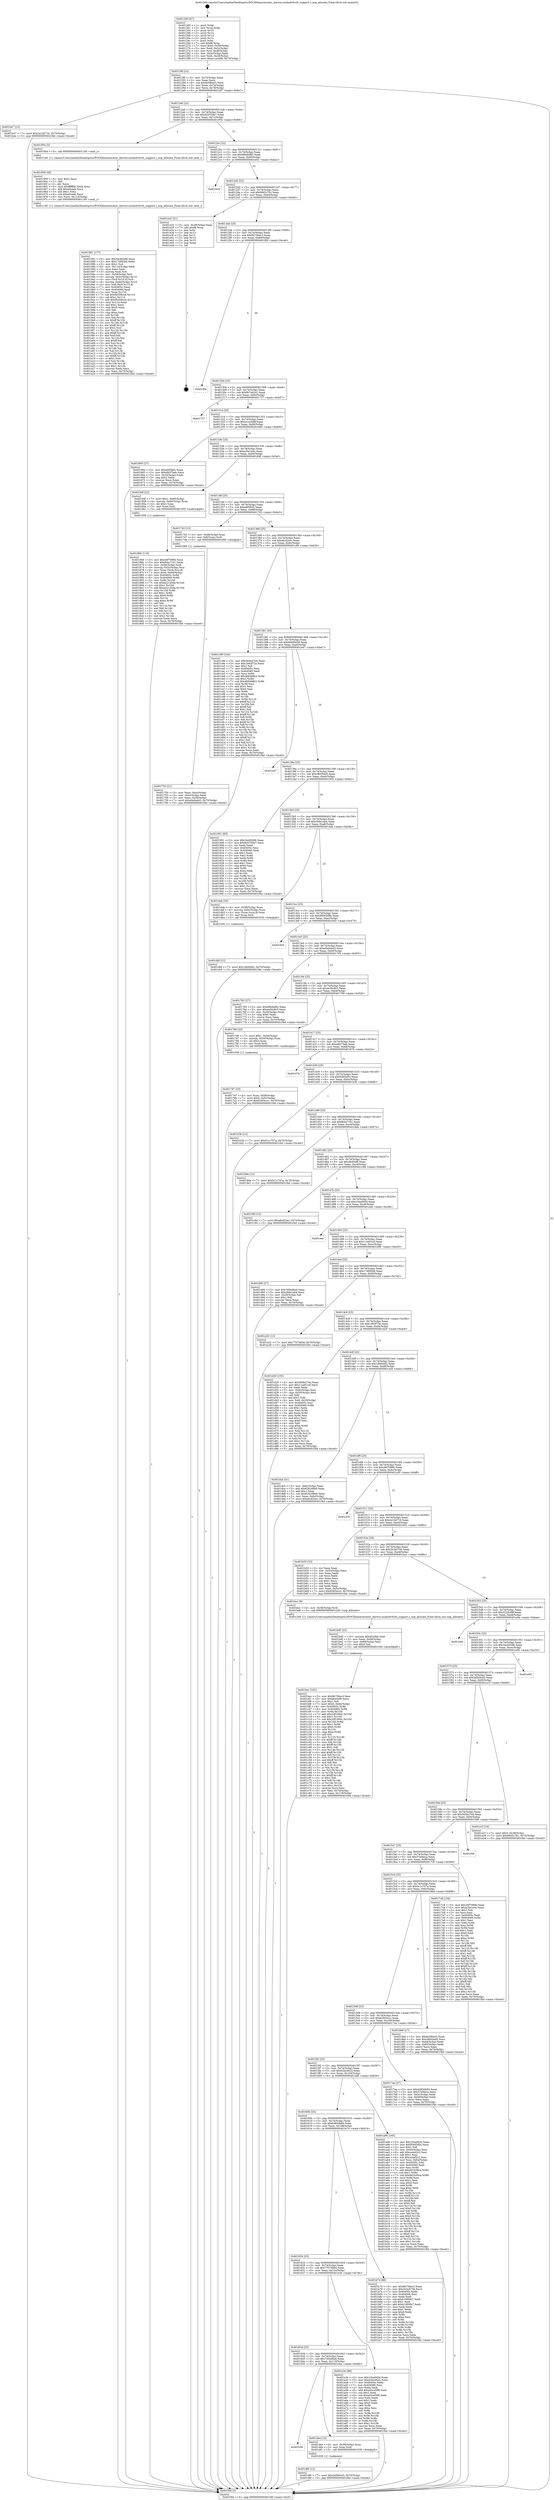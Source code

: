 digraph "0x401260" {
  label = "0x401260 (/mnt/c/Users/mathe/Desktop/tcc/POCII/binaries/extr_darwin-xnubsdvfsvfs_support.c_nop_allocate_Final-ollvm.out::main(0))"
  labelloc = "t"
  node[shape=record]

  Entry [label="",width=0.3,height=0.3,shape=circle,fillcolor=black,style=filled]
  "0x40128f" [label="{
     0x40128f [23]\l
     | [instrs]\l
     &nbsp;&nbsp;0x40128f \<+3\>: mov -0x70(%rbp),%eax\l
     &nbsp;&nbsp;0x401292 \<+2\>: mov %eax,%ecx\l
     &nbsp;&nbsp;0x401294 \<+6\>: sub $0x8c5f0e03,%ecx\l
     &nbsp;&nbsp;0x40129a \<+3\>: mov %eax,-0x74(%rbp)\l
     &nbsp;&nbsp;0x40129d \<+3\>: mov %ecx,-0x78(%rbp)\l
     &nbsp;&nbsp;0x4012a0 \<+6\>: je 0000000000401b47 \<main+0x8e7\>\l
  }"]
  "0x401b47" [label="{
     0x401b47 [12]\l
     | [instrs]\l
     &nbsp;&nbsp;0x401b47 \<+7\>: movl $0x2a10d716,-0x70(%rbp)\l
     &nbsp;&nbsp;0x401b4e \<+5\>: jmp 0000000000401f4d \<main+0xced\>\l
  }"]
  "0x4012a6" [label="{
     0x4012a6 [22]\l
     | [instrs]\l
     &nbsp;&nbsp;0x4012a6 \<+5\>: jmp 00000000004012ab \<main+0x4b\>\l
     &nbsp;&nbsp;0x4012ab \<+3\>: mov -0x74(%rbp),%eax\l
     &nbsp;&nbsp;0x4012ae \<+5\>: sub $0x920759a7,%eax\l
     &nbsp;&nbsp;0x4012b3 \<+3\>: mov %eax,-0x7c(%rbp)\l
     &nbsp;&nbsp;0x4012b6 \<+6\>: je 0000000000401954 \<main+0x6f4\>\l
  }"]
  Exit [label="",width=0.3,height=0.3,shape=circle,fillcolor=black,style=filled,peripheries=2]
  "0x401954" [label="{
     0x401954 [5]\l
     | [instrs]\l
     &nbsp;&nbsp;0x401954 \<+5\>: call 0000000000401160 \<next_i\>\l
     | [calls]\l
     &nbsp;&nbsp;0x401160 \{1\} (/mnt/c/Users/mathe/Desktop/tcc/POCII/binaries/extr_darwin-xnubsdvfsvfs_support.c_nop_allocate_Final-ollvm.out::next_i)\l
  }"]
  "0x4012bc" [label="{
     0x4012bc [22]\l
     | [instrs]\l
     &nbsp;&nbsp;0x4012bc \<+5\>: jmp 00000000004012c1 \<main+0x61\>\l
     &nbsp;&nbsp;0x4012c1 \<+3\>: mov -0x74(%rbp),%eax\l
     &nbsp;&nbsp;0x4012c4 \<+5\>: sub $0x99b4bf82,%eax\l
     &nbsp;&nbsp;0x4012c9 \<+3\>: mov %eax,-0x80(%rbp)\l
     &nbsp;&nbsp;0x4012cc \<+6\>: je 0000000000401e02 \<main+0xba2\>\l
  }"]
  "0x401df6" [label="{
     0x401df6 [12]\l
     | [instrs]\l
     &nbsp;&nbsp;0x401df6 \<+7\>: movl $0x3a5b9cd3,-0x70(%rbp)\l
     &nbsp;&nbsp;0x401dfd \<+5\>: jmp 0000000000401f4d \<main+0xced\>\l
  }"]
  "0x401e02" [label="{
     0x401e02\l
  }", style=dashed]
  "0x4012d2" [label="{
     0x4012d2 [25]\l
     | [instrs]\l
     &nbsp;&nbsp;0x4012d2 \<+5\>: jmp 00000000004012d7 \<main+0x77\>\l
     &nbsp;&nbsp;0x4012d7 \<+3\>: mov -0x74(%rbp),%eax\l
     &nbsp;&nbsp;0x4012da \<+5\>: sub $0x99d2c76c,%eax\l
     &nbsp;&nbsp;0x4012df \<+6\>: mov %eax,-0x84(%rbp)\l
     &nbsp;&nbsp;0x4012e5 \<+6\>: je 0000000000401e32 \<main+0xbd2\>\l
  }"]
  "0x401656" [label="{
     0x401656\l
  }", style=dashed]
  "0x401e32" [label="{
     0x401e32 [21]\l
     | [instrs]\l
     &nbsp;&nbsp;0x401e32 \<+3\>: mov -0x38(%rbp),%eax\l
     &nbsp;&nbsp;0x401e35 \<+7\>: add $0xf8,%rsp\l
     &nbsp;&nbsp;0x401e3c \<+1\>: pop %rbx\l
     &nbsp;&nbsp;0x401e3d \<+2\>: pop %r12\l
     &nbsp;&nbsp;0x401e3f \<+2\>: pop %r13\l
     &nbsp;&nbsp;0x401e41 \<+2\>: pop %r14\l
     &nbsp;&nbsp;0x401e43 \<+2\>: pop %r15\l
     &nbsp;&nbsp;0x401e45 \<+1\>: pop %rbp\l
     &nbsp;&nbsp;0x401e46 \<+1\>: ret\l
  }"]
  "0x4012eb" [label="{
     0x4012eb [25]\l
     | [instrs]\l
     &nbsp;&nbsp;0x4012eb \<+5\>: jmp 00000000004012f0 \<main+0x90\>\l
     &nbsp;&nbsp;0x4012f0 \<+3\>: mov -0x74(%rbp),%eax\l
     &nbsp;&nbsp;0x4012f3 \<+5\>: sub $0x9b756ec3,%eax\l
     &nbsp;&nbsp;0x4012f8 \<+6\>: mov %eax,-0x88(%rbp)\l
     &nbsp;&nbsp;0x4012fe \<+6\>: je 0000000000401f0d \<main+0xcad\>\l
  }"]
  "0x401dea" [label="{
     0x401dea [12]\l
     | [instrs]\l
     &nbsp;&nbsp;0x401dea \<+4\>: mov -0x58(%rbp),%rax\l
     &nbsp;&nbsp;0x401dee \<+3\>: mov %rax,%rdi\l
     &nbsp;&nbsp;0x401df1 \<+5\>: call 0000000000401030 \<free@plt\>\l
     | [calls]\l
     &nbsp;&nbsp;0x401030 \{1\} (unknown)\l
  }"]
  "0x401f0d" [label="{
     0x401f0d\l
  }", style=dashed]
  "0x401304" [label="{
     0x401304 [25]\l
     | [instrs]\l
     &nbsp;&nbsp;0x401304 \<+5\>: jmp 0000000000401309 \<main+0xa9\>\l
     &nbsp;&nbsp;0x401309 \<+3\>: mov -0x74(%rbp),%eax\l
     &nbsp;&nbsp;0x40130c \<+5\>: sub $0x9b7eb2d1,%eax\l
     &nbsp;&nbsp;0x401311 \<+6\>: mov %eax,-0x8c(%rbp)\l
     &nbsp;&nbsp;0x401317 \<+6\>: je 0000000000401737 \<main+0x4d7\>\l
  }"]
  "0x401dbf" [label="{
     0x401dbf [12]\l
     | [instrs]\l
     &nbsp;&nbsp;0x401dbf \<+7\>: movl $0x1dbf4462,-0x70(%rbp)\l
     &nbsp;&nbsp;0x401dc6 \<+5\>: jmp 0000000000401f4d \<main+0xced\>\l
  }"]
  "0x401737" [label="{
     0x401737\l
  }", style=dashed]
  "0x40131d" [label="{
     0x40131d [25]\l
     | [instrs]\l
     &nbsp;&nbsp;0x40131d \<+5\>: jmp 0000000000401322 \<main+0xc2\>\l
     &nbsp;&nbsp;0x401322 \<+3\>: mov -0x74(%rbp),%eax\l
     &nbsp;&nbsp;0x401325 \<+5\>: sub $0xa1ca3d9f,%eax\l
     &nbsp;&nbsp;0x40132a \<+6\>: mov %eax,-0x90(%rbp)\l
     &nbsp;&nbsp;0x401330 \<+6\>: je 0000000000401660 \<main+0x400\>\l
  }"]
  "0x401bec" [label="{
     0x401bec [161]\l
     | [instrs]\l
     &nbsp;&nbsp;0x401bec \<+5\>: mov $0x9b756ec3,%esi\l
     &nbsp;&nbsp;0x401bf1 \<+5\>: mov $0xdb45ef6,%ecx\l
     &nbsp;&nbsp;0x401bf6 \<+2\>: mov $0x1,%dl\l
     &nbsp;&nbsp;0x401bf8 \<+7\>: movl $0x0,-0x6c(%rbp)\l
     &nbsp;&nbsp;0x401bff \<+8\>: mov 0x40405c,%r8d\l
     &nbsp;&nbsp;0x401c07 \<+8\>: mov 0x404060,%r9d\l
     &nbsp;&nbsp;0x401c0f \<+3\>: mov %r8d,%r10d\l
     &nbsp;&nbsp;0x401c12 \<+7\>: add $0x2df1084c,%r10d\l
     &nbsp;&nbsp;0x401c19 \<+4\>: sub $0x1,%r10d\l
     &nbsp;&nbsp;0x401c1d \<+7\>: sub $0x2df1084c,%r10d\l
     &nbsp;&nbsp;0x401c24 \<+4\>: imul %r10d,%r8d\l
     &nbsp;&nbsp;0x401c28 \<+4\>: and $0x1,%r8d\l
     &nbsp;&nbsp;0x401c2c \<+4\>: cmp $0x0,%r8d\l
     &nbsp;&nbsp;0x401c30 \<+4\>: sete %r11b\l
     &nbsp;&nbsp;0x401c34 \<+4\>: cmp $0xa,%r9d\l
     &nbsp;&nbsp;0x401c38 \<+3\>: setl %bl\l
     &nbsp;&nbsp;0x401c3b \<+3\>: mov %r11b,%r14b\l
     &nbsp;&nbsp;0x401c3e \<+4\>: xor $0xff,%r14b\l
     &nbsp;&nbsp;0x401c42 \<+3\>: mov %bl,%r15b\l
     &nbsp;&nbsp;0x401c45 \<+4\>: xor $0xff,%r15b\l
     &nbsp;&nbsp;0x401c49 \<+3\>: xor $0x1,%dl\l
     &nbsp;&nbsp;0x401c4c \<+3\>: mov %r14b,%r12b\l
     &nbsp;&nbsp;0x401c4f \<+4\>: and $0xff,%r12b\l
     &nbsp;&nbsp;0x401c53 \<+3\>: and %dl,%r11b\l
     &nbsp;&nbsp;0x401c56 \<+3\>: mov %r15b,%r13b\l
     &nbsp;&nbsp;0x401c59 \<+4\>: and $0xff,%r13b\l
     &nbsp;&nbsp;0x401c5d \<+2\>: and %dl,%bl\l
     &nbsp;&nbsp;0x401c5f \<+3\>: or %r11b,%r12b\l
     &nbsp;&nbsp;0x401c62 \<+3\>: or %bl,%r13b\l
     &nbsp;&nbsp;0x401c65 \<+3\>: xor %r13b,%r12b\l
     &nbsp;&nbsp;0x401c68 \<+3\>: or %r15b,%r14b\l
     &nbsp;&nbsp;0x401c6b \<+4\>: xor $0xff,%r14b\l
     &nbsp;&nbsp;0x401c6f \<+3\>: or $0x1,%dl\l
     &nbsp;&nbsp;0x401c72 \<+3\>: and %dl,%r14b\l
     &nbsp;&nbsp;0x401c75 \<+3\>: or %r14b,%r12b\l
     &nbsp;&nbsp;0x401c78 \<+4\>: test $0x1,%r12b\l
     &nbsp;&nbsp;0x401c7c \<+3\>: cmovne %ecx,%esi\l
     &nbsp;&nbsp;0x401c7f \<+3\>: mov %esi,-0x70(%rbp)\l
     &nbsp;&nbsp;0x401c82 \<+6\>: mov %eax,-0x118(%rbp)\l
     &nbsp;&nbsp;0x401c88 \<+5\>: jmp 0000000000401f4d \<main+0xced\>\l
  }"]
  "0x401660" [label="{
     0x401660 [27]\l
     | [instrs]\l
     &nbsp;&nbsp;0x401660 \<+5\>: mov $0xa6f5fbf2,%eax\l
     &nbsp;&nbsp;0x401665 \<+5\>: mov $0xefd37beb,%ecx\l
     &nbsp;&nbsp;0x40166a \<+3\>: mov -0x34(%rbp),%edx\l
     &nbsp;&nbsp;0x40166d \<+3\>: cmp $0x2,%edx\l
     &nbsp;&nbsp;0x401670 \<+3\>: cmovne %ecx,%eax\l
     &nbsp;&nbsp;0x401673 \<+3\>: mov %eax,-0x70(%rbp)\l
     &nbsp;&nbsp;0x401676 \<+5\>: jmp 0000000000401f4d \<main+0xced\>\l
  }"]
  "0x401336" [label="{
     0x401336 [25]\l
     | [instrs]\l
     &nbsp;&nbsp;0x401336 \<+5\>: jmp 000000000040133b \<main+0xdb\>\l
     &nbsp;&nbsp;0x40133b \<+3\>: mov -0x74(%rbp),%eax\l
     &nbsp;&nbsp;0x40133e \<+5\>: sub $0xa2be1e4c,%eax\l
     &nbsp;&nbsp;0x401343 \<+6\>: mov %eax,-0x94(%rbp)\l
     &nbsp;&nbsp;0x401349 \<+6\>: je 000000000040184f \<main+0x5ef\>\l
  }"]
  "0x401f4d" [label="{
     0x401f4d [5]\l
     | [instrs]\l
     &nbsp;&nbsp;0x401f4d \<+5\>: jmp 000000000040128f \<main+0x2f\>\l
  }"]
  "0x401260" [label="{
     0x401260 [47]\l
     | [instrs]\l
     &nbsp;&nbsp;0x401260 \<+1\>: push %rbp\l
     &nbsp;&nbsp;0x401261 \<+3\>: mov %rsp,%rbp\l
     &nbsp;&nbsp;0x401264 \<+2\>: push %r15\l
     &nbsp;&nbsp;0x401266 \<+2\>: push %r14\l
     &nbsp;&nbsp;0x401268 \<+2\>: push %r13\l
     &nbsp;&nbsp;0x40126a \<+2\>: push %r12\l
     &nbsp;&nbsp;0x40126c \<+1\>: push %rbx\l
     &nbsp;&nbsp;0x40126d \<+7\>: sub $0xf8,%rsp\l
     &nbsp;&nbsp;0x401274 \<+7\>: movl $0x0,-0x38(%rbp)\l
     &nbsp;&nbsp;0x40127b \<+3\>: mov %edi,-0x3c(%rbp)\l
     &nbsp;&nbsp;0x40127e \<+4\>: mov %rsi,-0x48(%rbp)\l
     &nbsp;&nbsp;0x401282 \<+3\>: mov -0x3c(%rbp),%edi\l
     &nbsp;&nbsp;0x401285 \<+3\>: mov %edi,-0x34(%rbp)\l
     &nbsp;&nbsp;0x401288 \<+7\>: movl $0xa1ca3d9f,-0x70(%rbp)\l
  }"]
  "0x401bd5" [label="{
     0x401bd5 [23]\l
     | [instrs]\l
     &nbsp;&nbsp;0x401bd5 \<+10\>: movabs $0x4020b6,%rdi\l
     &nbsp;&nbsp;0x401bdf \<+3\>: mov %eax,-0x68(%rbp)\l
     &nbsp;&nbsp;0x401be2 \<+3\>: mov -0x68(%rbp),%esi\l
     &nbsp;&nbsp;0x401be5 \<+2\>: mov $0x0,%al\l
     &nbsp;&nbsp;0x401be7 \<+5\>: call 0000000000401040 \<printf@plt\>\l
     | [calls]\l
     &nbsp;&nbsp;0x401040 \{1\} (unknown)\l
  }"]
  "0x40184f" [label="{
     0x40184f [23]\l
     | [instrs]\l
     &nbsp;&nbsp;0x40184f \<+7\>: movl $0x1,-0x60(%rbp)\l
     &nbsp;&nbsp;0x401856 \<+4\>: movslq -0x60(%rbp),%rax\l
     &nbsp;&nbsp;0x40185a \<+4\>: shl $0x3,%rax\l
     &nbsp;&nbsp;0x40185e \<+3\>: mov %rax,%rdi\l
     &nbsp;&nbsp;0x401861 \<+5\>: call 0000000000401050 \<malloc@plt\>\l
     | [calls]\l
     &nbsp;&nbsp;0x401050 \{1\} (unknown)\l
  }"]
  "0x40134f" [label="{
     0x40134f [25]\l
     | [instrs]\l
     &nbsp;&nbsp;0x40134f \<+5\>: jmp 0000000000401354 \<main+0xf4\>\l
     &nbsp;&nbsp;0x401354 \<+3\>: mov -0x74(%rbp),%eax\l
     &nbsp;&nbsp;0x401357 \<+5\>: sub $0xa6f5fbf2,%eax\l
     &nbsp;&nbsp;0x40135c \<+6\>: mov %eax,-0x98(%rbp)\l
     &nbsp;&nbsp;0x401362 \<+6\>: je 0000000000401743 \<main+0x4e3\>\l
  }"]
  "0x40163d" [label="{
     0x40163d [25]\l
     | [instrs]\l
     &nbsp;&nbsp;0x40163d \<+5\>: jmp 0000000000401642 \<main+0x3e2\>\l
     &nbsp;&nbsp;0x401642 \<+3\>: mov -0x74(%rbp),%eax\l
     &nbsp;&nbsp;0x401645 \<+5\>: sub $0x7d5ed6a6,%eax\l
     &nbsp;&nbsp;0x40164a \<+6\>: mov %eax,-0x110(%rbp)\l
     &nbsp;&nbsp;0x401650 \<+6\>: je 0000000000401dea \<main+0xb8a\>\l
  }"]
  "0x401743" [label="{
     0x401743 [13]\l
     | [instrs]\l
     &nbsp;&nbsp;0x401743 \<+4\>: mov -0x48(%rbp),%rax\l
     &nbsp;&nbsp;0x401747 \<+4\>: mov 0x8(%rax),%rdi\l
     &nbsp;&nbsp;0x40174b \<+5\>: call 0000000000401060 \<atoi@plt\>\l
     | [calls]\l
     &nbsp;&nbsp;0x401060 \{1\} (unknown)\l
  }"]
  "0x401368" [label="{
     0x401368 [25]\l
     | [instrs]\l
     &nbsp;&nbsp;0x401368 \<+5\>: jmp 000000000040136d \<main+0x10d\>\l
     &nbsp;&nbsp;0x40136d \<+3\>: mov -0x74(%rbp),%eax\l
     &nbsp;&nbsp;0x401370 \<+5\>: sub $0xafcd22ec,%eax\l
     &nbsp;&nbsp;0x401375 \<+6\>: mov %eax,-0x9c(%rbp)\l
     &nbsp;&nbsp;0x40137b \<+6\>: je 0000000000401c99 \<main+0xa39\>\l
  }"]
  "0x401750" [label="{
     0x401750 [21]\l
     | [instrs]\l
     &nbsp;&nbsp;0x401750 \<+3\>: mov %eax,-0x4c(%rbp)\l
     &nbsp;&nbsp;0x401753 \<+3\>: mov -0x4c(%rbp),%eax\l
     &nbsp;&nbsp;0x401756 \<+3\>: mov %eax,-0x30(%rbp)\l
     &nbsp;&nbsp;0x401759 \<+7\>: movl $0xe0a0a443,-0x70(%rbp)\l
     &nbsp;&nbsp;0x401760 \<+5\>: jmp 0000000000401f4d \<main+0xced\>\l
  }"]
  "0x401a3e" [label="{
     0x401a3e [88]\l
     | [instrs]\l
     &nbsp;&nbsp;0x401a3e \<+5\>: mov $0x10ea945d,%eax\l
     &nbsp;&nbsp;0x401a43 \<+5\>: mov $0x62bc4622,%ecx\l
     &nbsp;&nbsp;0x401a48 \<+7\>: mov 0x40405c,%edx\l
     &nbsp;&nbsp;0x401a4f \<+7\>: mov 0x404060,%esi\l
     &nbsp;&nbsp;0x401a56 \<+2\>: mov %edx,%edi\l
     &nbsp;&nbsp;0x401a58 \<+6\>: add $0xa55ce588,%edi\l
     &nbsp;&nbsp;0x401a5e \<+3\>: sub $0x1,%edi\l
     &nbsp;&nbsp;0x401a61 \<+6\>: sub $0xa55ce588,%edi\l
     &nbsp;&nbsp;0x401a67 \<+3\>: imul %edi,%edx\l
     &nbsp;&nbsp;0x401a6a \<+3\>: and $0x1,%edx\l
     &nbsp;&nbsp;0x401a6d \<+3\>: cmp $0x0,%edx\l
     &nbsp;&nbsp;0x401a70 \<+4\>: sete %r8b\l
     &nbsp;&nbsp;0x401a74 \<+3\>: cmp $0xa,%esi\l
     &nbsp;&nbsp;0x401a77 \<+4\>: setl %r9b\l
     &nbsp;&nbsp;0x401a7b \<+3\>: mov %r8b,%r10b\l
     &nbsp;&nbsp;0x401a7e \<+3\>: and %r9b,%r10b\l
     &nbsp;&nbsp;0x401a81 \<+3\>: xor %r9b,%r8b\l
     &nbsp;&nbsp;0x401a84 \<+3\>: or %r8b,%r10b\l
     &nbsp;&nbsp;0x401a87 \<+4\>: test $0x1,%r10b\l
     &nbsp;&nbsp;0x401a8b \<+3\>: cmovne %ecx,%eax\l
     &nbsp;&nbsp;0x401a8e \<+3\>: mov %eax,-0x70(%rbp)\l
     &nbsp;&nbsp;0x401a91 \<+5\>: jmp 0000000000401f4d \<main+0xced\>\l
  }"]
  "0x401c99" [label="{
     0x401c99 [144]\l
     | [instrs]\l
     &nbsp;&nbsp;0x401c99 \<+5\>: mov $0x564b27eb,%eax\l
     &nbsp;&nbsp;0x401c9e \<+5\>: mov $0x1b63f72e,%ecx\l
     &nbsp;&nbsp;0x401ca3 \<+2\>: mov $0x1,%dl\l
     &nbsp;&nbsp;0x401ca5 \<+7\>: mov 0x40405c,%esi\l
     &nbsp;&nbsp;0x401cac \<+7\>: mov 0x404060,%edi\l
     &nbsp;&nbsp;0x401cb3 \<+3\>: mov %esi,%r8d\l
     &nbsp;&nbsp;0x401cb6 \<+7\>: add $0x468468b3,%r8d\l
     &nbsp;&nbsp;0x401cbd \<+4\>: sub $0x1,%r8d\l
     &nbsp;&nbsp;0x401cc1 \<+7\>: sub $0x468468b3,%r8d\l
     &nbsp;&nbsp;0x401cc8 \<+4\>: imul %r8d,%esi\l
     &nbsp;&nbsp;0x401ccc \<+3\>: and $0x1,%esi\l
     &nbsp;&nbsp;0x401ccf \<+3\>: cmp $0x0,%esi\l
     &nbsp;&nbsp;0x401cd2 \<+4\>: sete %r9b\l
     &nbsp;&nbsp;0x401cd6 \<+3\>: cmp $0xa,%edi\l
     &nbsp;&nbsp;0x401cd9 \<+4\>: setl %r10b\l
     &nbsp;&nbsp;0x401cdd \<+3\>: mov %r9b,%r11b\l
     &nbsp;&nbsp;0x401ce0 \<+4\>: xor $0xff,%r11b\l
     &nbsp;&nbsp;0x401ce4 \<+3\>: mov %r10b,%bl\l
     &nbsp;&nbsp;0x401ce7 \<+3\>: xor $0xff,%bl\l
     &nbsp;&nbsp;0x401cea \<+3\>: xor $0x1,%dl\l
     &nbsp;&nbsp;0x401ced \<+3\>: mov %r11b,%r14b\l
     &nbsp;&nbsp;0x401cf0 \<+4\>: and $0xff,%r14b\l
     &nbsp;&nbsp;0x401cf4 \<+3\>: and %dl,%r9b\l
     &nbsp;&nbsp;0x401cf7 \<+3\>: mov %bl,%r15b\l
     &nbsp;&nbsp;0x401cfa \<+4\>: and $0xff,%r15b\l
     &nbsp;&nbsp;0x401cfe \<+3\>: and %dl,%r10b\l
     &nbsp;&nbsp;0x401d01 \<+3\>: or %r9b,%r14b\l
     &nbsp;&nbsp;0x401d04 \<+3\>: or %r10b,%r15b\l
     &nbsp;&nbsp;0x401d07 \<+3\>: xor %r15b,%r14b\l
     &nbsp;&nbsp;0x401d0a \<+3\>: or %bl,%r11b\l
     &nbsp;&nbsp;0x401d0d \<+4\>: xor $0xff,%r11b\l
     &nbsp;&nbsp;0x401d11 \<+3\>: or $0x1,%dl\l
     &nbsp;&nbsp;0x401d14 \<+3\>: and %dl,%r11b\l
     &nbsp;&nbsp;0x401d17 \<+3\>: or %r11b,%r14b\l
     &nbsp;&nbsp;0x401d1a \<+4\>: test $0x1,%r14b\l
     &nbsp;&nbsp;0x401d1e \<+3\>: cmovne %ecx,%eax\l
     &nbsp;&nbsp;0x401d21 \<+3\>: mov %eax,-0x70(%rbp)\l
     &nbsp;&nbsp;0x401d24 \<+5\>: jmp 0000000000401f4d \<main+0xced\>\l
  }"]
  "0x401381" [label="{
     0x401381 [25]\l
     | [instrs]\l
     &nbsp;&nbsp;0x401381 \<+5\>: jmp 0000000000401386 \<main+0x126\>\l
     &nbsp;&nbsp;0x401386 \<+3\>: mov -0x74(%rbp),%eax\l
     &nbsp;&nbsp;0x401389 \<+5\>: sub $0xbbb96e59,%eax\l
     &nbsp;&nbsp;0x40138e \<+6\>: mov %eax,-0xa0(%rbp)\l
     &nbsp;&nbsp;0x401394 \<+6\>: je 0000000000401e47 \<main+0xbe7\>\l
  }"]
  "0x401624" [label="{
     0x401624 [25]\l
     | [instrs]\l
     &nbsp;&nbsp;0x401624 \<+5\>: jmp 0000000000401629 \<main+0x3c9\>\l
     &nbsp;&nbsp;0x401629 \<+3\>: mov -0x74(%rbp),%eax\l
     &nbsp;&nbsp;0x40162c \<+5\>: sub $0x7707483d,%eax\l
     &nbsp;&nbsp;0x401631 \<+6\>: mov %eax,-0x10c(%rbp)\l
     &nbsp;&nbsp;0x401637 \<+6\>: je 0000000000401a3e \<main+0x7de\>\l
  }"]
  "0x401e47" [label="{
     0x401e47\l
  }", style=dashed]
  "0x40139a" [label="{
     0x40139a [25]\l
     | [instrs]\l
     &nbsp;&nbsp;0x40139a \<+5\>: jmp 000000000040139f \<main+0x13f\>\l
     &nbsp;&nbsp;0x40139f \<+3\>: mov -0x74(%rbp),%eax\l
     &nbsp;&nbsp;0x4013a2 \<+5\>: sub $0xc8b05ed5,%eax\l
     &nbsp;&nbsp;0x4013a7 \<+6\>: mov %eax,-0xa4(%rbp)\l
     &nbsp;&nbsp;0x4013ad \<+6\>: je 0000000000401901 \<main+0x6a1\>\l
  }"]
  "0x401b74" [label="{
     0x401b74 [88]\l
     | [instrs]\l
     &nbsp;&nbsp;0x401b74 \<+5\>: mov $0x9b756ec3,%eax\l
     &nbsp;&nbsp;0x401b79 \<+5\>: mov $0x2b3a5756,%ecx\l
     &nbsp;&nbsp;0x401b7e \<+7\>: mov 0x40405c,%edx\l
     &nbsp;&nbsp;0x401b85 \<+7\>: mov 0x404060,%esi\l
     &nbsp;&nbsp;0x401b8c \<+2\>: mov %edx,%edi\l
     &nbsp;&nbsp;0x401b8e \<+6\>: sub $0xb10f00b7,%edi\l
     &nbsp;&nbsp;0x401b94 \<+3\>: sub $0x1,%edi\l
     &nbsp;&nbsp;0x401b97 \<+6\>: add $0xb10f00b7,%edi\l
     &nbsp;&nbsp;0x401b9d \<+3\>: imul %edi,%edx\l
     &nbsp;&nbsp;0x401ba0 \<+3\>: and $0x1,%edx\l
     &nbsp;&nbsp;0x401ba3 \<+3\>: cmp $0x0,%edx\l
     &nbsp;&nbsp;0x401ba6 \<+4\>: sete %r8b\l
     &nbsp;&nbsp;0x401baa \<+3\>: cmp $0xa,%esi\l
     &nbsp;&nbsp;0x401bad \<+4\>: setl %r9b\l
     &nbsp;&nbsp;0x401bb1 \<+3\>: mov %r8b,%r10b\l
     &nbsp;&nbsp;0x401bb4 \<+3\>: and %r9b,%r10b\l
     &nbsp;&nbsp;0x401bb7 \<+3\>: xor %r9b,%r8b\l
     &nbsp;&nbsp;0x401bba \<+3\>: or %r8b,%r10b\l
     &nbsp;&nbsp;0x401bbd \<+4\>: test $0x1,%r10b\l
     &nbsp;&nbsp;0x401bc1 \<+3\>: cmovne %ecx,%eax\l
     &nbsp;&nbsp;0x401bc4 \<+3\>: mov %eax,-0x70(%rbp)\l
     &nbsp;&nbsp;0x401bc7 \<+5\>: jmp 0000000000401f4d \<main+0xced\>\l
  }"]
  "0x401901" [label="{
     0x401901 [83]\l
     | [instrs]\l
     &nbsp;&nbsp;0x401901 \<+5\>: mov $0x34c80286,%eax\l
     &nbsp;&nbsp;0x401906 \<+5\>: mov $0x920759a7,%ecx\l
     &nbsp;&nbsp;0x40190b \<+2\>: xor %edx,%edx\l
     &nbsp;&nbsp;0x40190d \<+7\>: mov 0x40405c,%esi\l
     &nbsp;&nbsp;0x401914 \<+7\>: mov 0x404060,%edi\l
     &nbsp;&nbsp;0x40191b \<+3\>: sub $0x1,%edx\l
     &nbsp;&nbsp;0x40191e \<+3\>: mov %esi,%r8d\l
     &nbsp;&nbsp;0x401921 \<+3\>: add %edx,%r8d\l
     &nbsp;&nbsp;0x401924 \<+4\>: imul %r8d,%esi\l
     &nbsp;&nbsp;0x401928 \<+3\>: and $0x1,%esi\l
     &nbsp;&nbsp;0x40192b \<+3\>: cmp $0x0,%esi\l
     &nbsp;&nbsp;0x40192e \<+4\>: sete %r9b\l
     &nbsp;&nbsp;0x401932 \<+3\>: cmp $0xa,%edi\l
     &nbsp;&nbsp;0x401935 \<+4\>: setl %r10b\l
     &nbsp;&nbsp;0x401939 \<+3\>: mov %r9b,%r11b\l
     &nbsp;&nbsp;0x40193c \<+3\>: and %r10b,%r11b\l
     &nbsp;&nbsp;0x40193f \<+3\>: xor %r10b,%r9b\l
     &nbsp;&nbsp;0x401942 \<+3\>: or %r9b,%r11b\l
     &nbsp;&nbsp;0x401945 \<+4\>: test $0x1,%r11b\l
     &nbsp;&nbsp;0x401949 \<+3\>: cmovne %ecx,%eax\l
     &nbsp;&nbsp;0x40194c \<+3\>: mov %eax,-0x70(%rbp)\l
     &nbsp;&nbsp;0x40194f \<+5\>: jmp 0000000000401f4d \<main+0xced\>\l
  }"]
  "0x4013b3" [label="{
     0x4013b3 [25]\l
     | [instrs]\l
     &nbsp;&nbsp;0x4013b3 \<+5\>: jmp 00000000004013b8 \<main+0x158\>\l
     &nbsp;&nbsp;0x4013b8 \<+3\>: mov -0x74(%rbp),%eax\l
     &nbsp;&nbsp;0x4013bb \<+5\>: sub $0xc94b1ab4,%eax\l
     &nbsp;&nbsp;0x4013c0 \<+6\>: mov %eax,-0xa8(%rbp)\l
     &nbsp;&nbsp;0x4013c6 \<+6\>: je 0000000000401dab \<main+0xb4b\>\l
  }"]
  "0x40160b" [label="{
     0x40160b [25]\l
     | [instrs]\l
     &nbsp;&nbsp;0x40160b \<+5\>: jmp 0000000000401610 \<main+0x3b0\>\l
     &nbsp;&nbsp;0x401610 \<+3\>: mov -0x74(%rbp),%eax\l
     &nbsp;&nbsp;0x401613 \<+5\>: sub $0x6485db84,%eax\l
     &nbsp;&nbsp;0x401618 \<+6\>: mov %eax,-0x108(%rbp)\l
     &nbsp;&nbsp;0x40161e \<+6\>: je 0000000000401b74 \<main+0x914\>\l
  }"]
  "0x401dab" [label="{
     0x401dab [20]\l
     | [instrs]\l
     &nbsp;&nbsp;0x401dab \<+4\>: mov -0x58(%rbp),%rax\l
     &nbsp;&nbsp;0x401daf \<+4\>: movslq -0x6c(%rbp),%rcx\l
     &nbsp;&nbsp;0x401db3 \<+4\>: mov (%rax,%rcx,8),%rax\l
     &nbsp;&nbsp;0x401db7 \<+3\>: mov %rax,%rdi\l
     &nbsp;&nbsp;0x401dba \<+5\>: call 0000000000401030 \<free@plt\>\l
     | [calls]\l
     &nbsp;&nbsp;0x401030 \{1\} (unknown)\l
  }"]
  "0x4013cc" [label="{
     0x4013cc [25]\l
     | [instrs]\l
     &nbsp;&nbsp;0x4013cc \<+5\>: jmp 00000000004013d1 \<main+0x171\>\l
     &nbsp;&nbsp;0x4013d1 \<+3\>: mov -0x74(%rbp),%eax\l
     &nbsp;&nbsp;0x4013d4 \<+5\>: sub $0xd90e5d8b,%eax\l
     &nbsp;&nbsp;0x4013d9 \<+6\>: mov %eax,-0xac(%rbp)\l
     &nbsp;&nbsp;0x4013df \<+6\>: je 00000000004016d3 \<main+0x473\>\l
  }"]
  "0x401a96" [label="{
     0x401a96 [165]\l
     | [instrs]\l
     &nbsp;&nbsp;0x401a96 \<+5\>: mov $0x10ea945d,%eax\l
     &nbsp;&nbsp;0x401a9b \<+5\>: mov $0xf5492d5c,%ecx\l
     &nbsp;&nbsp;0x401aa0 \<+2\>: mov $0x1,%dl\l
     &nbsp;&nbsp;0x401aa2 \<+3\>: mov -0x64(%rbp),%esi\l
     &nbsp;&nbsp;0x401aa5 \<+6\>: add $0xce4af2c2,%esi\l
     &nbsp;&nbsp;0x401aab \<+3\>: add $0x1,%esi\l
     &nbsp;&nbsp;0x401aae \<+6\>: sub $0xce4af2c2,%esi\l
     &nbsp;&nbsp;0x401ab4 \<+3\>: mov %esi,-0x64(%rbp)\l
     &nbsp;&nbsp;0x401ab7 \<+7\>: mov 0x40405c,%esi\l
     &nbsp;&nbsp;0x401abe \<+7\>: mov 0x404060,%edi\l
     &nbsp;&nbsp;0x401ac5 \<+3\>: mov %esi,%r8d\l
     &nbsp;&nbsp;0x401ac8 \<+7\>: add $0x6d1b36ca,%r8d\l
     &nbsp;&nbsp;0x401acf \<+4\>: sub $0x1,%r8d\l
     &nbsp;&nbsp;0x401ad3 \<+7\>: sub $0x6d1b36ca,%r8d\l
     &nbsp;&nbsp;0x401ada \<+4\>: imul %r8d,%esi\l
     &nbsp;&nbsp;0x401ade \<+3\>: and $0x1,%esi\l
     &nbsp;&nbsp;0x401ae1 \<+3\>: cmp $0x0,%esi\l
     &nbsp;&nbsp;0x401ae4 \<+4\>: sete %r9b\l
     &nbsp;&nbsp;0x401ae8 \<+3\>: cmp $0xa,%edi\l
     &nbsp;&nbsp;0x401aeb \<+4\>: setl %r10b\l
     &nbsp;&nbsp;0x401aef \<+3\>: mov %r9b,%r11b\l
     &nbsp;&nbsp;0x401af2 \<+4\>: xor $0xff,%r11b\l
     &nbsp;&nbsp;0x401af6 \<+3\>: mov %r10b,%bl\l
     &nbsp;&nbsp;0x401af9 \<+3\>: xor $0xff,%bl\l
     &nbsp;&nbsp;0x401afc \<+3\>: xor $0x0,%dl\l
     &nbsp;&nbsp;0x401aff \<+3\>: mov %r11b,%r14b\l
     &nbsp;&nbsp;0x401b02 \<+4\>: and $0x0,%r14b\l
     &nbsp;&nbsp;0x401b06 \<+3\>: and %dl,%r9b\l
     &nbsp;&nbsp;0x401b09 \<+3\>: mov %bl,%r15b\l
     &nbsp;&nbsp;0x401b0c \<+4\>: and $0x0,%r15b\l
     &nbsp;&nbsp;0x401b10 \<+3\>: and %dl,%r10b\l
     &nbsp;&nbsp;0x401b13 \<+3\>: or %r9b,%r14b\l
     &nbsp;&nbsp;0x401b16 \<+3\>: or %r10b,%r15b\l
     &nbsp;&nbsp;0x401b19 \<+3\>: xor %r15b,%r14b\l
     &nbsp;&nbsp;0x401b1c \<+3\>: or %bl,%r11b\l
     &nbsp;&nbsp;0x401b1f \<+4\>: xor $0xff,%r11b\l
     &nbsp;&nbsp;0x401b23 \<+3\>: or $0x0,%dl\l
     &nbsp;&nbsp;0x401b26 \<+3\>: and %dl,%r11b\l
     &nbsp;&nbsp;0x401b29 \<+3\>: or %r11b,%r14b\l
     &nbsp;&nbsp;0x401b2c \<+4\>: test $0x1,%r14b\l
     &nbsp;&nbsp;0x401b30 \<+3\>: cmovne %ecx,%eax\l
     &nbsp;&nbsp;0x401b33 \<+3\>: mov %eax,-0x70(%rbp)\l
     &nbsp;&nbsp;0x401b36 \<+5\>: jmp 0000000000401f4d \<main+0xced\>\l
  }"]
  "0x4016d3" [label="{
     0x4016d3\l
  }", style=dashed]
  "0x4013e5" [label="{
     0x4013e5 [25]\l
     | [instrs]\l
     &nbsp;&nbsp;0x4013e5 \<+5\>: jmp 00000000004013ea \<main+0x18a\>\l
     &nbsp;&nbsp;0x4013ea \<+3\>: mov -0x74(%rbp),%eax\l
     &nbsp;&nbsp;0x4013ed \<+5\>: sub $0xe0a0a443,%eax\l
     &nbsp;&nbsp;0x4013f2 \<+6\>: mov %eax,-0xb0(%rbp)\l
     &nbsp;&nbsp;0x4013f8 \<+6\>: je 0000000000401765 \<main+0x505\>\l
  }"]
  "0x401981" [label="{
     0x401981 [177]\l
     | [instrs]\l
     &nbsp;&nbsp;0x401981 \<+5\>: mov $0x34c80286,%ecx\l
     &nbsp;&nbsp;0x401986 \<+5\>: mov $0x17d0f2b6,%edx\l
     &nbsp;&nbsp;0x40198b \<+3\>: mov $0x1,%sil\l
     &nbsp;&nbsp;0x40198e \<+6\>: mov -0x114(%rbp),%edi\l
     &nbsp;&nbsp;0x401994 \<+3\>: imul %eax,%edi\l
     &nbsp;&nbsp;0x401997 \<+3\>: movslq %edi,%r8\l
     &nbsp;&nbsp;0x40199a \<+4\>: mov -0x58(%rbp),%r9\l
     &nbsp;&nbsp;0x40199e \<+4\>: movslq -0x5c(%rbp),%r10\l
     &nbsp;&nbsp;0x4019a2 \<+4\>: mov (%r9,%r10,8),%r9\l
     &nbsp;&nbsp;0x4019a6 \<+4\>: movslq -0x64(%rbp),%r10\l
     &nbsp;&nbsp;0x4019aa \<+4\>: mov %r8,(%r9,%r10,8)\l
     &nbsp;&nbsp;0x4019ae \<+7\>: mov 0x40405c,%eax\l
     &nbsp;&nbsp;0x4019b5 \<+7\>: mov 0x404060,%edi\l
     &nbsp;&nbsp;0x4019bc \<+3\>: mov %eax,%r11d\l
     &nbsp;&nbsp;0x4019bf \<+7\>: sub $0x9b359ce4,%r11d\l
     &nbsp;&nbsp;0x4019c6 \<+4\>: sub $0x1,%r11d\l
     &nbsp;&nbsp;0x4019ca \<+7\>: add $0x9b359ce4,%r11d\l
     &nbsp;&nbsp;0x4019d1 \<+4\>: imul %r11d,%eax\l
     &nbsp;&nbsp;0x4019d5 \<+3\>: and $0x1,%eax\l
     &nbsp;&nbsp;0x4019d8 \<+3\>: cmp $0x0,%eax\l
     &nbsp;&nbsp;0x4019db \<+3\>: sete %bl\l
     &nbsp;&nbsp;0x4019de \<+3\>: cmp $0xa,%edi\l
     &nbsp;&nbsp;0x4019e1 \<+4\>: setl %r14b\l
     &nbsp;&nbsp;0x4019e5 \<+3\>: mov %bl,%r15b\l
     &nbsp;&nbsp;0x4019e8 \<+4\>: xor $0xff,%r15b\l
     &nbsp;&nbsp;0x4019ec \<+3\>: mov %r14b,%r12b\l
     &nbsp;&nbsp;0x4019ef \<+4\>: xor $0xff,%r12b\l
     &nbsp;&nbsp;0x4019f3 \<+4\>: xor $0x1,%sil\l
     &nbsp;&nbsp;0x4019f7 \<+3\>: mov %r15b,%r13b\l
     &nbsp;&nbsp;0x4019fa \<+4\>: and $0xff,%r13b\l
     &nbsp;&nbsp;0x4019fe \<+3\>: and %sil,%bl\l
     &nbsp;&nbsp;0x401a01 \<+3\>: mov %r12b,%al\l
     &nbsp;&nbsp;0x401a04 \<+2\>: and $0xff,%al\l
     &nbsp;&nbsp;0x401a06 \<+3\>: and %sil,%r14b\l
     &nbsp;&nbsp;0x401a09 \<+3\>: or %bl,%r13b\l
     &nbsp;&nbsp;0x401a0c \<+3\>: or %r14b,%al\l
     &nbsp;&nbsp;0x401a0f \<+3\>: xor %al,%r13b\l
     &nbsp;&nbsp;0x401a12 \<+3\>: or %r12b,%r15b\l
     &nbsp;&nbsp;0x401a15 \<+4\>: xor $0xff,%r15b\l
     &nbsp;&nbsp;0x401a19 \<+4\>: or $0x1,%sil\l
     &nbsp;&nbsp;0x401a1d \<+3\>: and %sil,%r15b\l
     &nbsp;&nbsp;0x401a20 \<+3\>: or %r15b,%r13b\l
     &nbsp;&nbsp;0x401a23 \<+4\>: test $0x1,%r13b\l
     &nbsp;&nbsp;0x401a27 \<+3\>: cmovne %edx,%ecx\l
     &nbsp;&nbsp;0x401a2a \<+3\>: mov %ecx,-0x70(%rbp)\l
     &nbsp;&nbsp;0x401a2d \<+5\>: jmp 0000000000401f4d \<main+0xced\>\l
  }"]
  "0x401765" [label="{
     0x401765 [27]\l
     | [instrs]\l
     &nbsp;&nbsp;0x401765 \<+5\>: mov $0x99b4bf82,%eax\l
     &nbsp;&nbsp;0x40176a \<+5\>: mov $0xee56c8c5,%ecx\l
     &nbsp;&nbsp;0x40176f \<+3\>: mov -0x30(%rbp),%edx\l
     &nbsp;&nbsp;0x401772 \<+3\>: cmp $0x0,%edx\l
     &nbsp;&nbsp;0x401775 \<+3\>: cmove %ecx,%eax\l
     &nbsp;&nbsp;0x401778 \<+3\>: mov %eax,-0x70(%rbp)\l
     &nbsp;&nbsp;0x40177b \<+5\>: jmp 0000000000401f4d \<main+0xced\>\l
  }"]
  "0x4013fe" [label="{
     0x4013fe [25]\l
     | [instrs]\l
     &nbsp;&nbsp;0x4013fe \<+5\>: jmp 0000000000401403 \<main+0x1a3\>\l
     &nbsp;&nbsp;0x401403 \<+3\>: mov -0x74(%rbp),%eax\l
     &nbsp;&nbsp;0x401406 \<+5\>: sub $0xee56c8c5,%eax\l
     &nbsp;&nbsp;0x40140b \<+6\>: mov %eax,-0xb4(%rbp)\l
     &nbsp;&nbsp;0x401411 \<+6\>: je 0000000000401780 \<main+0x520\>\l
  }"]
  "0x401959" [label="{
     0x401959 [40]\l
     | [instrs]\l
     &nbsp;&nbsp;0x401959 \<+5\>: mov $0x2,%ecx\l
     &nbsp;&nbsp;0x40195e \<+1\>: cltd\l
     &nbsp;&nbsp;0x40195f \<+2\>: idiv %ecx\l
     &nbsp;&nbsp;0x401961 \<+6\>: imul $0xfffffffe,%edx,%ecx\l
     &nbsp;&nbsp;0x401967 \<+6\>: add $0xe0ceeb,%ecx\l
     &nbsp;&nbsp;0x40196d \<+3\>: add $0x1,%ecx\l
     &nbsp;&nbsp;0x401970 \<+6\>: sub $0xe0ceeb,%ecx\l
     &nbsp;&nbsp;0x401976 \<+6\>: mov %ecx,-0x114(%rbp)\l
     &nbsp;&nbsp;0x40197c \<+5\>: call 0000000000401160 \<next_i\>\l
     | [calls]\l
     &nbsp;&nbsp;0x401160 \{1\} (/mnt/c/Users/mathe/Desktop/tcc/POCII/binaries/extr_darwin-xnubsdvfsvfs_support.c_nop_allocate_Final-ollvm.out::next_i)\l
  }"]
  "0x401780" [label="{
     0x401780 [23]\l
     | [instrs]\l
     &nbsp;&nbsp;0x401780 \<+7\>: movl $0x1,-0x50(%rbp)\l
     &nbsp;&nbsp;0x401787 \<+4\>: movslq -0x50(%rbp),%rax\l
     &nbsp;&nbsp;0x40178b \<+4\>: shl $0x3,%rax\l
     &nbsp;&nbsp;0x40178f \<+3\>: mov %rax,%rdi\l
     &nbsp;&nbsp;0x401792 \<+5\>: call 0000000000401050 \<malloc@plt\>\l
     | [calls]\l
     &nbsp;&nbsp;0x401050 \{1\} (unknown)\l
  }"]
  "0x401417" [label="{
     0x401417 [25]\l
     | [instrs]\l
     &nbsp;&nbsp;0x401417 \<+5\>: jmp 000000000040141c \<main+0x1bc\>\l
     &nbsp;&nbsp;0x40141c \<+3\>: mov -0x74(%rbp),%eax\l
     &nbsp;&nbsp;0x40141f \<+5\>: sub $0xefd37beb,%eax\l
     &nbsp;&nbsp;0x401424 \<+6\>: mov %eax,-0xb8(%rbp)\l
     &nbsp;&nbsp;0x40142a \<+6\>: je 000000000040167b \<main+0x41b\>\l
  }"]
  "0x401797" [label="{
     0x401797 [23]\l
     | [instrs]\l
     &nbsp;&nbsp;0x401797 \<+4\>: mov %rax,-0x58(%rbp)\l
     &nbsp;&nbsp;0x40179b \<+7\>: movl $0x0,-0x5c(%rbp)\l
     &nbsp;&nbsp;0x4017a2 \<+7\>: movl $0x62854ccc,-0x70(%rbp)\l
     &nbsp;&nbsp;0x4017a9 \<+5\>: jmp 0000000000401f4d \<main+0xced\>\l
  }"]
  "0x401866" [label="{
     0x401866 [116]\l
     | [instrs]\l
     &nbsp;&nbsp;0x401866 \<+5\>: mov $0x26f7089b,%ecx\l
     &nbsp;&nbsp;0x40186b \<+5\>: mov $0xf64a71b1,%edx\l
     &nbsp;&nbsp;0x401870 \<+4\>: mov -0x58(%rbp),%rdi\l
     &nbsp;&nbsp;0x401874 \<+4\>: movslq -0x5c(%rbp),%rsi\l
     &nbsp;&nbsp;0x401878 \<+4\>: mov %rax,(%rdi,%rsi,8)\l
     &nbsp;&nbsp;0x40187c \<+7\>: movl $0x0,-0x64(%rbp)\l
     &nbsp;&nbsp;0x401883 \<+8\>: mov 0x40405c,%r8d\l
     &nbsp;&nbsp;0x40188b \<+8\>: mov 0x404060,%r9d\l
     &nbsp;&nbsp;0x401893 \<+3\>: mov %r8d,%r10d\l
     &nbsp;&nbsp;0x401896 \<+7\>: sub $0xee2120da,%r10d\l
     &nbsp;&nbsp;0x40189d \<+4\>: sub $0x1,%r10d\l
     &nbsp;&nbsp;0x4018a1 \<+7\>: add $0xee2120da,%r10d\l
     &nbsp;&nbsp;0x4018a8 \<+4\>: imul %r10d,%r8d\l
     &nbsp;&nbsp;0x4018ac \<+4\>: and $0x1,%r8d\l
     &nbsp;&nbsp;0x4018b0 \<+4\>: cmp $0x0,%r8d\l
     &nbsp;&nbsp;0x4018b4 \<+4\>: sete %r11b\l
     &nbsp;&nbsp;0x4018b8 \<+4\>: cmp $0xa,%r9d\l
     &nbsp;&nbsp;0x4018bc \<+3\>: setl %bl\l
     &nbsp;&nbsp;0x4018bf \<+3\>: mov %r11b,%r14b\l
     &nbsp;&nbsp;0x4018c2 \<+3\>: and %bl,%r14b\l
     &nbsp;&nbsp;0x4018c5 \<+3\>: xor %bl,%r11b\l
     &nbsp;&nbsp;0x4018c8 \<+3\>: or %r11b,%r14b\l
     &nbsp;&nbsp;0x4018cb \<+4\>: test $0x1,%r14b\l
     &nbsp;&nbsp;0x4018cf \<+3\>: cmovne %edx,%ecx\l
     &nbsp;&nbsp;0x4018d2 \<+3\>: mov %ecx,-0x70(%rbp)\l
     &nbsp;&nbsp;0x4018d5 \<+5\>: jmp 0000000000401f4d \<main+0xced\>\l
  }"]
  "0x40167b" [label="{
     0x40167b\l
  }", style=dashed]
  "0x401430" [label="{
     0x401430 [25]\l
     | [instrs]\l
     &nbsp;&nbsp;0x401430 \<+5\>: jmp 0000000000401435 \<main+0x1d5\>\l
     &nbsp;&nbsp;0x401435 \<+3\>: mov -0x74(%rbp),%eax\l
     &nbsp;&nbsp;0x401438 \<+5\>: sub $0xf5492d5c,%eax\l
     &nbsp;&nbsp;0x40143d \<+6\>: mov %eax,-0xbc(%rbp)\l
     &nbsp;&nbsp;0x401443 \<+6\>: je 0000000000401b3b \<main+0x8db\>\l
  }"]
  "0x4015f2" [label="{
     0x4015f2 [25]\l
     | [instrs]\l
     &nbsp;&nbsp;0x4015f2 \<+5\>: jmp 00000000004015f7 \<main+0x397\>\l
     &nbsp;&nbsp;0x4015f7 \<+3\>: mov -0x74(%rbp),%eax\l
     &nbsp;&nbsp;0x4015fa \<+5\>: sub $0x62bc4622,%eax\l
     &nbsp;&nbsp;0x4015ff \<+6\>: mov %eax,-0x104(%rbp)\l
     &nbsp;&nbsp;0x401605 \<+6\>: je 0000000000401a96 \<main+0x836\>\l
  }"]
  "0x401b3b" [label="{
     0x401b3b [12]\l
     | [instrs]\l
     &nbsp;&nbsp;0x401b3b \<+7\>: movl $0x5c1c707a,-0x70(%rbp)\l
     &nbsp;&nbsp;0x401b42 \<+5\>: jmp 0000000000401f4d \<main+0xced\>\l
  }"]
  "0x401449" [label="{
     0x401449 [25]\l
     | [instrs]\l
     &nbsp;&nbsp;0x401449 \<+5\>: jmp 000000000040144e \<main+0x1ee\>\l
     &nbsp;&nbsp;0x40144e \<+3\>: mov -0x74(%rbp),%eax\l
     &nbsp;&nbsp;0x401451 \<+5\>: sub $0xf64a71b1,%eax\l
     &nbsp;&nbsp;0x401456 \<+6\>: mov %eax,-0xc0(%rbp)\l
     &nbsp;&nbsp;0x40145c \<+6\>: je 00000000004018da \<main+0x67a\>\l
  }"]
  "0x4017ae" [label="{
     0x4017ae [27]\l
     | [instrs]\l
     &nbsp;&nbsp;0x4017ae \<+5\>: mov $0x6485db84,%eax\l
     &nbsp;&nbsp;0x4017b3 \<+5\>: mov $0x57ef4eca,%ecx\l
     &nbsp;&nbsp;0x4017b8 \<+3\>: mov -0x5c(%rbp),%edx\l
     &nbsp;&nbsp;0x4017bb \<+3\>: cmp -0x50(%rbp),%edx\l
     &nbsp;&nbsp;0x4017be \<+3\>: cmovl %ecx,%eax\l
     &nbsp;&nbsp;0x4017c1 \<+3\>: mov %eax,-0x70(%rbp)\l
     &nbsp;&nbsp;0x4017c4 \<+5\>: jmp 0000000000401f4d \<main+0xced\>\l
  }"]
  "0x4018da" [label="{
     0x4018da [12]\l
     | [instrs]\l
     &nbsp;&nbsp;0x4018da \<+7\>: movl $0x5c1c707a,-0x70(%rbp)\l
     &nbsp;&nbsp;0x4018e1 \<+5\>: jmp 0000000000401f4d \<main+0xced\>\l
  }"]
  "0x401462" [label="{
     0x401462 [25]\l
     | [instrs]\l
     &nbsp;&nbsp;0x401462 \<+5\>: jmp 0000000000401467 \<main+0x207\>\l
     &nbsp;&nbsp;0x401467 \<+3\>: mov -0x74(%rbp),%eax\l
     &nbsp;&nbsp;0x40146a \<+5\>: sub $0xdb45ef6,%eax\l
     &nbsp;&nbsp;0x40146f \<+6\>: mov %eax,-0xc4(%rbp)\l
     &nbsp;&nbsp;0x401475 \<+6\>: je 0000000000401c8d \<main+0xa2d\>\l
  }"]
  "0x4015d9" [label="{
     0x4015d9 [25]\l
     | [instrs]\l
     &nbsp;&nbsp;0x4015d9 \<+5\>: jmp 00000000004015de \<main+0x37e\>\l
     &nbsp;&nbsp;0x4015de \<+3\>: mov -0x74(%rbp),%eax\l
     &nbsp;&nbsp;0x4015e1 \<+5\>: sub $0x62854ccc,%eax\l
     &nbsp;&nbsp;0x4015e6 \<+6\>: mov %eax,-0x100(%rbp)\l
     &nbsp;&nbsp;0x4015ec \<+6\>: je 00000000004017ae \<main+0x54e\>\l
  }"]
  "0x401c8d" [label="{
     0x401c8d [12]\l
     | [instrs]\l
     &nbsp;&nbsp;0x401c8d \<+7\>: movl $0xafcd22ec,-0x70(%rbp)\l
     &nbsp;&nbsp;0x401c94 \<+5\>: jmp 0000000000401f4d \<main+0xced\>\l
  }"]
  "0x40147b" [label="{
     0x40147b [25]\l
     | [instrs]\l
     &nbsp;&nbsp;0x40147b \<+5\>: jmp 0000000000401480 \<main+0x220\>\l
     &nbsp;&nbsp;0x401480 \<+3\>: mov -0x74(%rbp),%eax\l
     &nbsp;&nbsp;0x401483 \<+5\>: sub $0x10ea945d,%eax\l
     &nbsp;&nbsp;0x401488 \<+6\>: mov %eax,-0xc8(%rbp)\l
     &nbsp;&nbsp;0x40148e \<+6\>: je 0000000000401eee \<main+0xc8e\>\l
  }"]
  "0x4018e6" [label="{
     0x4018e6 [27]\l
     | [instrs]\l
     &nbsp;&nbsp;0x4018e6 \<+5\>: mov $0x8c5f0e03,%eax\l
     &nbsp;&nbsp;0x4018eb \<+5\>: mov $0xc8b05ed5,%ecx\l
     &nbsp;&nbsp;0x4018f0 \<+3\>: mov -0x64(%rbp),%edx\l
     &nbsp;&nbsp;0x4018f3 \<+3\>: cmp -0x60(%rbp),%edx\l
     &nbsp;&nbsp;0x4018f6 \<+3\>: cmovl %ecx,%eax\l
     &nbsp;&nbsp;0x4018f9 \<+3\>: mov %eax,-0x70(%rbp)\l
     &nbsp;&nbsp;0x4018fc \<+5\>: jmp 0000000000401f4d \<main+0xced\>\l
  }"]
  "0x401eee" [label="{
     0x401eee\l
  }", style=dashed]
  "0x401494" [label="{
     0x401494 [25]\l
     | [instrs]\l
     &nbsp;&nbsp;0x401494 \<+5\>: jmp 0000000000401499 \<main+0x239\>\l
     &nbsp;&nbsp;0x401499 \<+3\>: mov -0x74(%rbp),%eax\l
     &nbsp;&nbsp;0x40149c \<+5\>: sub $0x11ed51c0,%eax\l
     &nbsp;&nbsp;0x4014a1 \<+6\>: mov %eax,-0xcc(%rbp)\l
     &nbsp;&nbsp;0x4014a7 \<+6\>: je 0000000000401d90 \<main+0xb30\>\l
  }"]
  "0x4015c0" [label="{
     0x4015c0 [25]\l
     | [instrs]\l
     &nbsp;&nbsp;0x4015c0 \<+5\>: jmp 00000000004015c5 \<main+0x365\>\l
     &nbsp;&nbsp;0x4015c5 \<+3\>: mov -0x74(%rbp),%eax\l
     &nbsp;&nbsp;0x4015c8 \<+5\>: sub $0x5c1c707a,%eax\l
     &nbsp;&nbsp;0x4015cd \<+6\>: mov %eax,-0xfc(%rbp)\l
     &nbsp;&nbsp;0x4015d3 \<+6\>: je 00000000004018e6 \<main+0x686\>\l
  }"]
  "0x401d90" [label="{
     0x401d90 [27]\l
     | [instrs]\l
     &nbsp;&nbsp;0x401d90 \<+5\>: mov $0x7d5ed6a6,%eax\l
     &nbsp;&nbsp;0x401d95 \<+5\>: mov $0xc94b1ab4,%ecx\l
     &nbsp;&nbsp;0x401d9a \<+3\>: mov -0x29(%rbp),%dl\l
     &nbsp;&nbsp;0x401d9d \<+3\>: test $0x1,%dl\l
     &nbsp;&nbsp;0x401da0 \<+3\>: cmovne %ecx,%eax\l
     &nbsp;&nbsp;0x401da3 \<+3\>: mov %eax,-0x70(%rbp)\l
     &nbsp;&nbsp;0x401da6 \<+5\>: jmp 0000000000401f4d \<main+0xced\>\l
  }"]
  "0x4014ad" [label="{
     0x4014ad [25]\l
     | [instrs]\l
     &nbsp;&nbsp;0x4014ad \<+5\>: jmp 00000000004014b2 \<main+0x252\>\l
     &nbsp;&nbsp;0x4014b2 \<+3\>: mov -0x74(%rbp),%eax\l
     &nbsp;&nbsp;0x4014b5 \<+5\>: sub $0x17d0f2b6,%eax\l
     &nbsp;&nbsp;0x4014ba \<+6\>: mov %eax,-0xd0(%rbp)\l
     &nbsp;&nbsp;0x4014c0 \<+6\>: je 0000000000401a32 \<main+0x7d2\>\l
  }"]
  "0x4017c9" [label="{
     0x4017c9 [134]\l
     | [instrs]\l
     &nbsp;&nbsp;0x4017c9 \<+5\>: mov $0x26f7089b,%eax\l
     &nbsp;&nbsp;0x4017ce \<+5\>: mov $0xa2be1e4c,%ecx\l
     &nbsp;&nbsp;0x4017d3 \<+2\>: mov $0x1,%dl\l
     &nbsp;&nbsp;0x4017d5 \<+2\>: xor %esi,%esi\l
     &nbsp;&nbsp;0x4017d7 \<+7\>: mov 0x40405c,%edi\l
     &nbsp;&nbsp;0x4017de \<+8\>: mov 0x404060,%r8d\l
     &nbsp;&nbsp;0x4017e6 \<+3\>: sub $0x1,%esi\l
     &nbsp;&nbsp;0x4017e9 \<+3\>: mov %edi,%r9d\l
     &nbsp;&nbsp;0x4017ec \<+3\>: add %esi,%r9d\l
     &nbsp;&nbsp;0x4017ef \<+4\>: imul %r9d,%edi\l
     &nbsp;&nbsp;0x4017f3 \<+3\>: and $0x1,%edi\l
     &nbsp;&nbsp;0x4017f6 \<+3\>: cmp $0x0,%edi\l
     &nbsp;&nbsp;0x4017f9 \<+4\>: sete %r10b\l
     &nbsp;&nbsp;0x4017fd \<+4\>: cmp $0xa,%r8d\l
     &nbsp;&nbsp;0x401801 \<+4\>: setl %r11b\l
     &nbsp;&nbsp;0x401805 \<+3\>: mov %r10b,%bl\l
     &nbsp;&nbsp;0x401808 \<+3\>: xor $0xff,%bl\l
     &nbsp;&nbsp;0x40180b \<+3\>: mov %r11b,%r14b\l
     &nbsp;&nbsp;0x40180e \<+4\>: xor $0xff,%r14b\l
     &nbsp;&nbsp;0x401812 \<+3\>: xor $0x1,%dl\l
     &nbsp;&nbsp;0x401815 \<+3\>: mov %bl,%r15b\l
     &nbsp;&nbsp;0x401818 \<+4\>: and $0xff,%r15b\l
     &nbsp;&nbsp;0x40181c \<+3\>: and %dl,%r10b\l
     &nbsp;&nbsp;0x40181f \<+3\>: mov %r14b,%r12b\l
     &nbsp;&nbsp;0x401822 \<+4\>: and $0xff,%r12b\l
     &nbsp;&nbsp;0x401826 \<+3\>: and %dl,%r11b\l
     &nbsp;&nbsp;0x401829 \<+3\>: or %r10b,%r15b\l
     &nbsp;&nbsp;0x40182c \<+3\>: or %r11b,%r12b\l
     &nbsp;&nbsp;0x40182f \<+3\>: xor %r12b,%r15b\l
     &nbsp;&nbsp;0x401832 \<+3\>: or %r14b,%bl\l
     &nbsp;&nbsp;0x401835 \<+3\>: xor $0xff,%bl\l
     &nbsp;&nbsp;0x401838 \<+3\>: or $0x1,%dl\l
     &nbsp;&nbsp;0x40183b \<+2\>: and %dl,%bl\l
     &nbsp;&nbsp;0x40183d \<+3\>: or %bl,%r15b\l
     &nbsp;&nbsp;0x401840 \<+4\>: test $0x1,%r15b\l
     &nbsp;&nbsp;0x401844 \<+3\>: cmovne %ecx,%eax\l
     &nbsp;&nbsp;0x401847 \<+3\>: mov %eax,-0x70(%rbp)\l
     &nbsp;&nbsp;0x40184a \<+5\>: jmp 0000000000401f4d \<main+0xced\>\l
  }"]
  "0x401a32" [label="{
     0x401a32 [12]\l
     | [instrs]\l
     &nbsp;&nbsp;0x401a32 \<+7\>: movl $0x7707483d,-0x70(%rbp)\l
     &nbsp;&nbsp;0x401a39 \<+5\>: jmp 0000000000401f4d \<main+0xced\>\l
  }"]
  "0x4014c6" [label="{
     0x4014c6 [25]\l
     | [instrs]\l
     &nbsp;&nbsp;0x4014c6 \<+5\>: jmp 00000000004014cb \<main+0x26b\>\l
     &nbsp;&nbsp;0x4014cb \<+3\>: mov -0x74(%rbp),%eax\l
     &nbsp;&nbsp;0x4014ce \<+5\>: sub $0x1b63f72e,%eax\l
     &nbsp;&nbsp;0x4014d3 \<+6\>: mov %eax,-0xd4(%rbp)\l
     &nbsp;&nbsp;0x4014d9 \<+6\>: je 0000000000401d29 \<main+0xac9\>\l
  }"]
  "0x4015a7" [label="{
     0x4015a7 [25]\l
     | [instrs]\l
     &nbsp;&nbsp;0x4015a7 \<+5\>: jmp 00000000004015ac \<main+0x34c\>\l
     &nbsp;&nbsp;0x4015ac \<+3\>: mov -0x74(%rbp),%eax\l
     &nbsp;&nbsp;0x4015af \<+5\>: sub $0x57ef4eca,%eax\l
     &nbsp;&nbsp;0x4015b4 \<+6\>: mov %eax,-0xf8(%rbp)\l
     &nbsp;&nbsp;0x4015ba \<+6\>: je 00000000004017c9 \<main+0x569\>\l
  }"]
  "0x401d29" [label="{
     0x401d29 [103]\l
     | [instrs]\l
     &nbsp;&nbsp;0x401d29 \<+5\>: mov $0x564b27eb,%eax\l
     &nbsp;&nbsp;0x401d2e \<+5\>: mov $0x11ed51c0,%ecx\l
     &nbsp;&nbsp;0x401d33 \<+2\>: xor %edx,%edx\l
     &nbsp;&nbsp;0x401d35 \<+3\>: mov -0x6c(%rbp),%esi\l
     &nbsp;&nbsp;0x401d38 \<+3\>: cmp -0x50(%rbp),%esi\l
     &nbsp;&nbsp;0x401d3b \<+4\>: setl %dil\l
     &nbsp;&nbsp;0x401d3f \<+4\>: and $0x1,%dil\l
     &nbsp;&nbsp;0x401d43 \<+4\>: mov %dil,-0x29(%rbp)\l
     &nbsp;&nbsp;0x401d47 \<+7\>: mov 0x40405c,%esi\l
     &nbsp;&nbsp;0x401d4e \<+8\>: mov 0x404060,%r8d\l
     &nbsp;&nbsp;0x401d56 \<+3\>: sub $0x1,%edx\l
     &nbsp;&nbsp;0x401d59 \<+3\>: mov %esi,%r9d\l
     &nbsp;&nbsp;0x401d5c \<+3\>: add %edx,%r9d\l
     &nbsp;&nbsp;0x401d5f \<+4\>: imul %r9d,%esi\l
     &nbsp;&nbsp;0x401d63 \<+3\>: and $0x1,%esi\l
     &nbsp;&nbsp;0x401d66 \<+3\>: cmp $0x0,%esi\l
     &nbsp;&nbsp;0x401d69 \<+4\>: sete %dil\l
     &nbsp;&nbsp;0x401d6d \<+4\>: cmp $0xa,%r8d\l
     &nbsp;&nbsp;0x401d71 \<+4\>: setl %r10b\l
     &nbsp;&nbsp;0x401d75 \<+3\>: mov %dil,%r11b\l
     &nbsp;&nbsp;0x401d78 \<+3\>: and %r10b,%r11b\l
     &nbsp;&nbsp;0x401d7b \<+3\>: xor %r10b,%dil\l
     &nbsp;&nbsp;0x401d7e \<+3\>: or %dil,%r11b\l
     &nbsp;&nbsp;0x401d81 \<+4\>: test $0x1,%r11b\l
     &nbsp;&nbsp;0x401d85 \<+3\>: cmovne %ecx,%eax\l
     &nbsp;&nbsp;0x401d88 \<+3\>: mov %eax,-0x70(%rbp)\l
     &nbsp;&nbsp;0x401d8b \<+5\>: jmp 0000000000401f4d \<main+0xced\>\l
  }"]
  "0x4014df" [label="{
     0x4014df [25]\l
     | [instrs]\l
     &nbsp;&nbsp;0x4014df \<+5\>: jmp 00000000004014e4 \<main+0x284\>\l
     &nbsp;&nbsp;0x4014e4 \<+3\>: mov -0x74(%rbp),%eax\l
     &nbsp;&nbsp;0x4014e7 \<+5\>: sub $0x1dbf4462,%eax\l
     &nbsp;&nbsp;0x4014ec \<+6\>: mov %eax,-0xd8(%rbp)\l
     &nbsp;&nbsp;0x4014f2 \<+6\>: je 0000000000401dcb \<main+0xb6b\>\l
  }"]
  "0x401f46" [label="{
     0x401f46\l
  }", style=dashed]
  "0x401dcb" [label="{
     0x401dcb [31]\l
     | [instrs]\l
     &nbsp;&nbsp;0x401dcb \<+3\>: mov -0x6c(%rbp),%eax\l
     &nbsp;&nbsp;0x401dce \<+5\>: add $0x6262d8e0,%eax\l
     &nbsp;&nbsp;0x401dd3 \<+3\>: add $0x1,%eax\l
     &nbsp;&nbsp;0x401dd6 \<+5\>: sub $0x6262d8e0,%eax\l
     &nbsp;&nbsp;0x401ddb \<+3\>: mov %eax,-0x6c(%rbp)\l
     &nbsp;&nbsp;0x401dde \<+7\>: movl $0xafcd22ec,-0x70(%rbp)\l
     &nbsp;&nbsp;0x401de5 \<+5\>: jmp 0000000000401f4d \<main+0xced\>\l
  }"]
  "0x4014f8" [label="{
     0x4014f8 [25]\l
     | [instrs]\l
     &nbsp;&nbsp;0x4014f8 \<+5\>: jmp 00000000004014fd \<main+0x29d\>\l
     &nbsp;&nbsp;0x4014fd \<+3\>: mov -0x74(%rbp),%eax\l
     &nbsp;&nbsp;0x401500 \<+5\>: sub $0x26f7089b,%eax\l
     &nbsp;&nbsp;0x401505 \<+6\>: mov %eax,-0xdc(%rbp)\l
     &nbsp;&nbsp;0x40150b \<+6\>: je 0000000000401e5f \<main+0xbff\>\l
  }"]
  "0x40158e" [label="{
     0x40158e [25]\l
     | [instrs]\l
     &nbsp;&nbsp;0x40158e \<+5\>: jmp 0000000000401593 \<main+0x333\>\l
     &nbsp;&nbsp;0x401593 \<+3\>: mov -0x74(%rbp),%eax\l
     &nbsp;&nbsp;0x401596 \<+5\>: sub $0x564b27eb,%eax\l
     &nbsp;&nbsp;0x40159b \<+6\>: mov %eax,-0xf4(%rbp)\l
     &nbsp;&nbsp;0x4015a1 \<+6\>: je 0000000000401f46 \<main+0xce6\>\l
  }"]
  "0x401e5f" [label="{
     0x401e5f\l
  }", style=dashed]
  "0x401511" [label="{
     0x401511 [25]\l
     | [instrs]\l
     &nbsp;&nbsp;0x401511 \<+5\>: jmp 0000000000401516 \<main+0x2b6\>\l
     &nbsp;&nbsp;0x401516 \<+3\>: mov -0x74(%rbp),%eax\l
     &nbsp;&nbsp;0x401519 \<+5\>: sub $0x2a10d716,%eax\l
     &nbsp;&nbsp;0x40151e \<+6\>: mov %eax,-0xe0(%rbp)\l
     &nbsp;&nbsp;0x401524 \<+6\>: je 0000000000401b53 \<main+0x8f3\>\l
  }"]
  "0x401e1f" [label="{
     0x401e1f [19]\l
     | [instrs]\l
     &nbsp;&nbsp;0x401e1f \<+7\>: movl $0x0,-0x38(%rbp)\l
     &nbsp;&nbsp;0x401e26 \<+7\>: movl $0x99d2c76c,-0x70(%rbp)\l
     &nbsp;&nbsp;0x401e2d \<+5\>: jmp 0000000000401f4d \<main+0xced\>\l
  }"]
  "0x401b53" [label="{
     0x401b53 [33]\l
     | [instrs]\l
     &nbsp;&nbsp;0x401b53 \<+2\>: xor %eax,%eax\l
     &nbsp;&nbsp;0x401b55 \<+3\>: mov -0x5c(%rbp),%ecx\l
     &nbsp;&nbsp;0x401b58 \<+2\>: mov %eax,%edx\l
     &nbsp;&nbsp;0x401b5a \<+2\>: sub %ecx,%edx\l
     &nbsp;&nbsp;0x401b5c \<+2\>: mov %eax,%ecx\l
     &nbsp;&nbsp;0x401b5e \<+3\>: sub $0x1,%ecx\l
     &nbsp;&nbsp;0x401b61 \<+2\>: add %ecx,%edx\l
     &nbsp;&nbsp;0x401b63 \<+2\>: sub %edx,%eax\l
     &nbsp;&nbsp;0x401b65 \<+3\>: mov %eax,-0x5c(%rbp)\l
     &nbsp;&nbsp;0x401b68 \<+7\>: movl $0x62854ccc,-0x70(%rbp)\l
     &nbsp;&nbsp;0x401b6f \<+5\>: jmp 0000000000401f4d \<main+0xced\>\l
  }"]
  "0x40152a" [label="{
     0x40152a [25]\l
     | [instrs]\l
     &nbsp;&nbsp;0x40152a \<+5\>: jmp 000000000040152f \<main+0x2cf\>\l
     &nbsp;&nbsp;0x40152f \<+3\>: mov -0x74(%rbp),%eax\l
     &nbsp;&nbsp;0x401532 \<+5\>: sub $0x2b3a5756,%eax\l
     &nbsp;&nbsp;0x401537 \<+6\>: mov %eax,-0xe4(%rbp)\l
     &nbsp;&nbsp;0x40153d \<+6\>: je 0000000000401bcc \<main+0x96c\>\l
  }"]
  "0x401575" [label="{
     0x401575 [25]\l
     | [instrs]\l
     &nbsp;&nbsp;0x401575 \<+5\>: jmp 000000000040157a \<main+0x31a\>\l
     &nbsp;&nbsp;0x40157a \<+3\>: mov -0x74(%rbp),%eax\l
     &nbsp;&nbsp;0x40157d \<+5\>: sub $0x3a5b9cd3,%eax\l
     &nbsp;&nbsp;0x401582 \<+6\>: mov %eax,-0xf0(%rbp)\l
     &nbsp;&nbsp;0x401588 \<+6\>: je 0000000000401e1f \<main+0xbbf\>\l
  }"]
  "0x401bcc" [label="{
     0x401bcc [9]\l
     | [instrs]\l
     &nbsp;&nbsp;0x401bcc \<+4\>: mov -0x58(%rbp),%rdi\l
     &nbsp;&nbsp;0x401bd0 \<+5\>: call 0000000000401240 \<nop_allocate\>\l
     | [calls]\l
     &nbsp;&nbsp;0x401240 \{1\} (/mnt/c/Users/mathe/Desktop/tcc/POCII/binaries/extr_darwin-xnubsdvfsvfs_support.c_nop_allocate_Final-ollvm.out::nop_allocate)\l
  }"]
  "0x401543" [label="{
     0x401543 [25]\l
     | [instrs]\l
     &nbsp;&nbsp;0x401543 \<+5\>: jmp 0000000000401548 \<main+0x2e8\>\l
     &nbsp;&nbsp;0x401548 \<+3\>: mov -0x74(%rbp),%eax\l
     &nbsp;&nbsp;0x40154b \<+5\>: sub $0x322dcd9f,%eax\l
     &nbsp;&nbsp;0x401550 \<+6\>: mov %eax,-0xe8(%rbp)\l
     &nbsp;&nbsp;0x401556 \<+6\>: je 0000000000401e0e \<main+0xbae\>\l
  }"]
  "0x401e95" [label="{
     0x401e95\l
  }", style=dashed]
  "0x401e0e" [label="{
     0x401e0e\l
  }", style=dashed]
  "0x40155c" [label="{
     0x40155c [25]\l
     | [instrs]\l
     &nbsp;&nbsp;0x40155c \<+5\>: jmp 0000000000401561 \<main+0x301\>\l
     &nbsp;&nbsp;0x401561 \<+3\>: mov -0x74(%rbp),%eax\l
     &nbsp;&nbsp;0x401564 \<+5\>: sub $0x34c80286,%eax\l
     &nbsp;&nbsp;0x401569 \<+6\>: mov %eax,-0xec(%rbp)\l
     &nbsp;&nbsp;0x40156f \<+6\>: je 0000000000401e95 \<main+0xc35\>\l
  }"]
  Entry -> "0x401260" [label=" 1"]
  "0x40128f" -> "0x401b47" [label=" 1"]
  "0x40128f" -> "0x4012a6" [label=" 32"]
  "0x401e32" -> Exit [label=" 1"]
  "0x4012a6" -> "0x401954" [label=" 1"]
  "0x4012a6" -> "0x4012bc" [label=" 31"]
  "0x401e1f" -> "0x401f4d" [label=" 1"]
  "0x4012bc" -> "0x401e02" [label=" 0"]
  "0x4012bc" -> "0x4012d2" [label=" 31"]
  "0x401df6" -> "0x401f4d" [label=" 1"]
  "0x4012d2" -> "0x401e32" [label=" 1"]
  "0x4012d2" -> "0x4012eb" [label=" 30"]
  "0x401dea" -> "0x401df6" [label=" 1"]
  "0x4012eb" -> "0x401f0d" [label=" 0"]
  "0x4012eb" -> "0x401304" [label=" 30"]
  "0x40163d" -> "0x401656" [label=" 0"]
  "0x401304" -> "0x401737" [label=" 0"]
  "0x401304" -> "0x40131d" [label=" 30"]
  "0x40163d" -> "0x401dea" [label=" 1"]
  "0x40131d" -> "0x401660" [label=" 1"]
  "0x40131d" -> "0x401336" [label=" 29"]
  "0x401660" -> "0x401f4d" [label=" 1"]
  "0x401260" -> "0x40128f" [label=" 1"]
  "0x401f4d" -> "0x40128f" [label=" 32"]
  "0x401dcb" -> "0x401f4d" [label=" 1"]
  "0x401336" -> "0x40184f" [label=" 1"]
  "0x401336" -> "0x40134f" [label=" 28"]
  "0x401dbf" -> "0x401f4d" [label=" 1"]
  "0x40134f" -> "0x401743" [label=" 1"]
  "0x40134f" -> "0x401368" [label=" 27"]
  "0x401743" -> "0x401750" [label=" 1"]
  "0x401750" -> "0x401f4d" [label=" 1"]
  "0x401dab" -> "0x401dbf" [label=" 1"]
  "0x401368" -> "0x401c99" [label=" 2"]
  "0x401368" -> "0x401381" [label=" 25"]
  "0x401d90" -> "0x401f4d" [label=" 2"]
  "0x401381" -> "0x401e47" [label=" 0"]
  "0x401381" -> "0x40139a" [label=" 25"]
  "0x401c99" -> "0x401f4d" [label=" 2"]
  "0x40139a" -> "0x401901" [label=" 1"]
  "0x40139a" -> "0x4013b3" [label=" 24"]
  "0x401c8d" -> "0x401f4d" [label=" 1"]
  "0x4013b3" -> "0x401dab" [label=" 1"]
  "0x4013b3" -> "0x4013cc" [label=" 23"]
  "0x401bd5" -> "0x401bec" [label=" 1"]
  "0x4013cc" -> "0x4016d3" [label=" 0"]
  "0x4013cc" -> "0x4013e5" [label=" 23"]
  "0x401bcc" -> "0x401bd5" [label=" 1"]
  "0x4013e5" -> "0x401765" [label=" 1"]
  "0x4013e5" -> "0x4013fe" [label=" 22"]
  "0x401765" -> "0x401f4d" [label=" 1"]
  "0x401b53" -> "0x401f4d" [label=" 1"]
  "0x4013fe" -> "0x401780" [label=" 1"]
  "0x4013fe" -> "0x401417" [label=" 21"]
  "0x401780" -> "0x401797" [label=" 1"]
  "0x401797" -> "0x401f4d" [label=" 1"]
  "0x401b47" -> "0x401f4d" [label=" 1"]
  "0x401417" -> "0x40167b" [label=" 0"]
  "0x401417" -> "0x401430" [label=" 21"]
  "0x401b3b" -> "0x401f4d" [label=" 1"]
  "0x401430" -> "0x401b3b" [label=" 1"]
  "0x401430" -> "0x401449" [label=" 20"]
  "0x401a96" -> "0x401f4d" [label=" 1"]
  "0x401449" -> "0x4018da" [label=" 1"]
  "0x401449" -> "0x401462" [label=" 19"]
  "0x401a3e" -> "0x401f4d" [label=" 1"]
  "0x401462" -> "0x401c8d" [label=" 1"]
  "0x401462" -> "0x40147b" [label=" 18"]
  "0x401624" -> "0x401a3e" [label=" 1"]
  "0x40147b" -> "0x401eee" [label=" 0"]
  "0x40147b" -> "0x401494" [label=" 18"]
  "0x401d29" -> "0x401f4d" [label=" 2"]
  "0x401494" -> "0x401d90" [label=" 2"]
  "0x401494" -> "0x4014ad" [label=" 16"]
  "0x40160b" -> "0x401b74" [label=" 1"]
  "0x4014ad" -> "0x401a32" [label=" 1"]
  "0x4014ad" -> "0x4014c6" [label=" 15"]
  "0x401bec" -> "0x401f4d" [label=" 1"]
  "0x4014c6" -> "0x401d29" [label=" 2"]
  "0x4014c6" -> "0x4014df" [label=" 13"]
  "0x4015f2" -> "0x401a96" [label=" 1"]
  "0x4014df" -> "0x401dcb" [label=" 1"]
  "0x4014df" -> "0x4014f8" [label=" 12"]
  "0x401b74" -> "0x401f4d" [label=" 1"]
  "0x4014f8" -> "0x401e5f" [label=" 0"]
  "0x4014f8" -> "0x401511" [label=" 12"]
  "0x401981" -> "0x401f4d" [label=" 1"]
  "0x401511" -> "0x401b53" [label=" 1"]
  "0x401511" -> "0x40152a" [label=" 11"]
  "0x401959" -> "0x401981" [label=" 1"]
  "0x40152a" -> "0x401bcc" [label=" 1"]
  "0x40152a" -> "0x401543" [label=" 10"]
  "0x401901" -> "0x401f4d" [label=" 1"]
  "0x401543" -> "0x401e0e" [label=" 0"]
  "0x401543" -> "0x40155c" [label=" 10"]
  "0x4018e6" -> "0x401f4d" [label=" 2"]
  "0x40155c" -> "0x401e95" [label=" 0"]
  "0x40155c" -> "0x401575" [label=" 10"]
  "0x401954" -> "0x401959" [label=" 1"]
  "0x401575" -> "0x401e1f" [label=" 1"]
  "0x401575" -> "0x40158e" [label=" 9"]
  "0x401a32" -> "0x401f4d" [label=" 1"]
  "0x40158e" -> "0x401f46" [label=" 0"]
  "0x40158e" -> "0x4015a7" [label=" 9"]
  "0x4015f2" -> "0x40160b" [label=" 3"]
  "0x4015a7" -> "0x4017c9" [label=" 1"]
  "0x4015a7" -> "0x4015c0" [label=" 8"]
  "0x40160b" -> "0x401624" [label=" 2"]
  "0x4015c0" -> "0x4018e6" [label=" 2"]
  "0x4015c0" -> "0x4015d9" [label=" 6"]
  "0x401624" -> "0x40163d" [label=" 1"]
  "0x4015d9" -> "0x4017ae" [label=" 2"]
  "0x4015d9" -> "0x4015f2" [label=" 4"]
  "0x4017ae" -> "0x401f4d" [label=" 2"]
  "0x4017c9" -> "0x401f4d" [label=" 1"]
  "0x40184f" -> "0x401866" [label=" 1"]
  "0x401866" -> "0x401f4d" [label=" 1"]
  "0x4018da" -> "0x401f4d" [label=" 1"]
}
